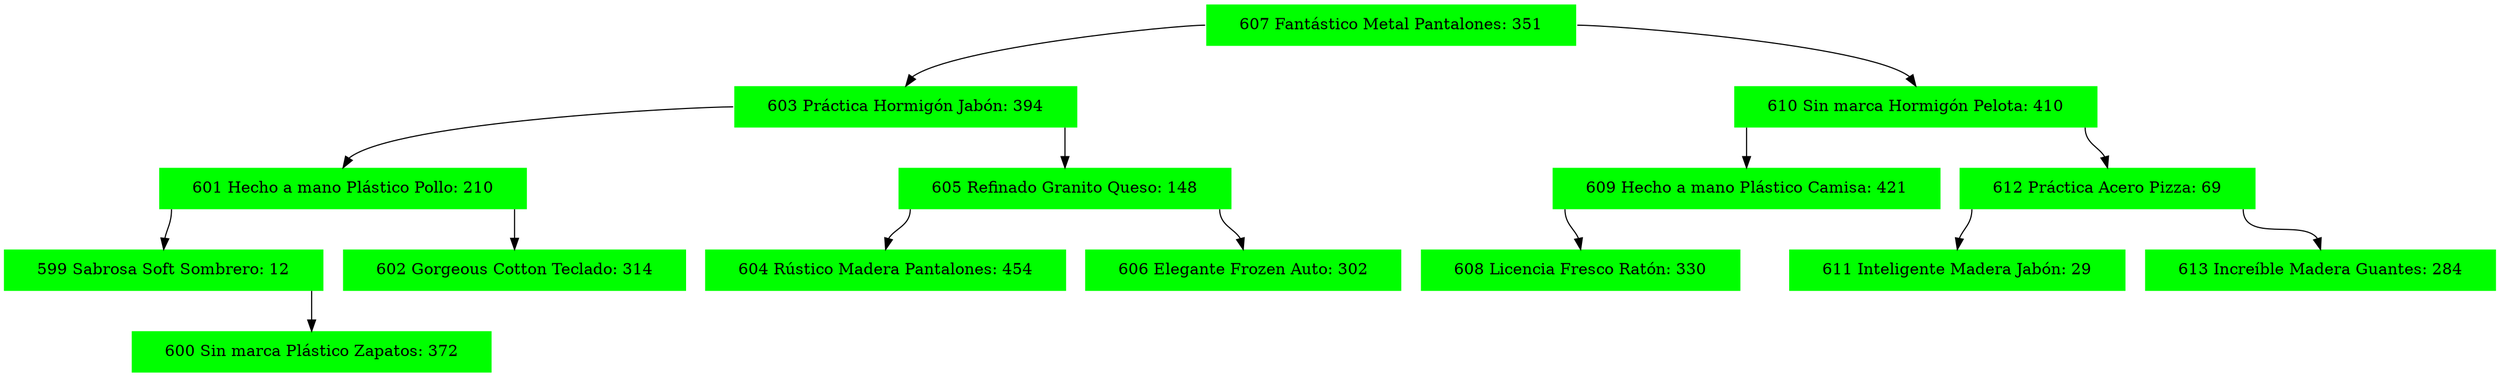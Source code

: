 digraph G{
node[shape="record"];
node0xc0008c1b00[label="<f0>|<f1>607  Fantástico Metal Pantalones: 351|<f2>",color=green,style =filled];
node0xc0008c1c20[label="<f0>|<f1>603 Práctica Hormigón Jabón: 394|<f2>",color=green,style =filled];
node0xc0008c1b00:f0->node0xc0008c1c20:f1
node0xc0008c1ce0[label="<f0>|<f1>601 Hecho a mano Plástico Pollo: 210|<f2>",color=green,style =filled];
node0xc0008c1c20:f0->node0xc0008c1ce0:f1
node0xc0008c1e00[label="<f0>|<f1>599 Sabrosa Soft Sombrero: 12|<f2>",color=green,style =filled];
node0xc0008c1ce0:f0->node0xc0008c1e00:f1
node0xc0008c1f20[label="<f0>|<f1>600 Sin marca Plástico Zapatos: 372|<f2>",color=green,style =filled];
node0xc0008c1e00:f2->node0xc0008c1f20:f1
node0xc0008c1aa0[label="<f0>|<f1>602 Gorgeous Cotton Teclado: 314|<f2>",color=green,style =filled];
node0xc0008c1ce0:f2->node0xc0008c1aa0:f1
node0xc0008c1b60[label="<f0>|<f1>605 Refinado Granito Queso: 148|<f2>",color=green,style =filled];
node0xc0008c1c20:f2->node0xc0008c1b60:f1
node0xc0008c1e60[label="<f0>|<f1>604 Rústico Madera Pantalones: 454|<f2>",color=green,style =filled];
node0xc0008c1b60:f0->node0xc0008c1e60:f1
node0xc0008c1c80[label="<f0>|<f1>606 Elegante Frozen Auto: 302|<f2>",color=green,style =filled];
node0xc0008c1b60:f2->node0xc0008c1c80:f1
node0xc0008c1a40[label="<f0>|<f1>610 Sin marca Hormigón Pelota: 410|<f2>",color=green,style =filled];
node0xc0008c1b00:f2->node0xc0008c1a40:f1
node0xc0008c1bc0[label="<f0>|<f1>609 Hecho a mano Plástico Camisa: 421|<f2>",color=green,style =filled];
node0xc0008c1a40:f0->node0xc0008c1bc0:f1
node0xc0008c1d40[label="<f0>|<f1>608 Licencia Fresco Ratón: 330|<f2>",color=green,style =filled];
node0xc0008c1bc0:f0->node0xc0008c1d40:f1
node0xc0008c19e0[label="<f0>|<f1>612 Práctica Acero Pizza: 69|<f2>",color=green,style =filled];
node0xc0008c1a40:f2->node0xc0008c19e0:f1
node0xc0008c1da0[label="<f0>|<f1>611 Inteligente Madera Jabón: 29|<f2>",color=green,style =filled];
node0xc0008c19e0:f0->node0xc0008c1da0:f1
node0xc0008c1ec0[label="<f0>|<f1>613 Increíble Madera Guantes: 284|<f2>",color=green,style =filled];
node0xc0008c19e0:f2->node0xc0008c1ec0:f1
}
